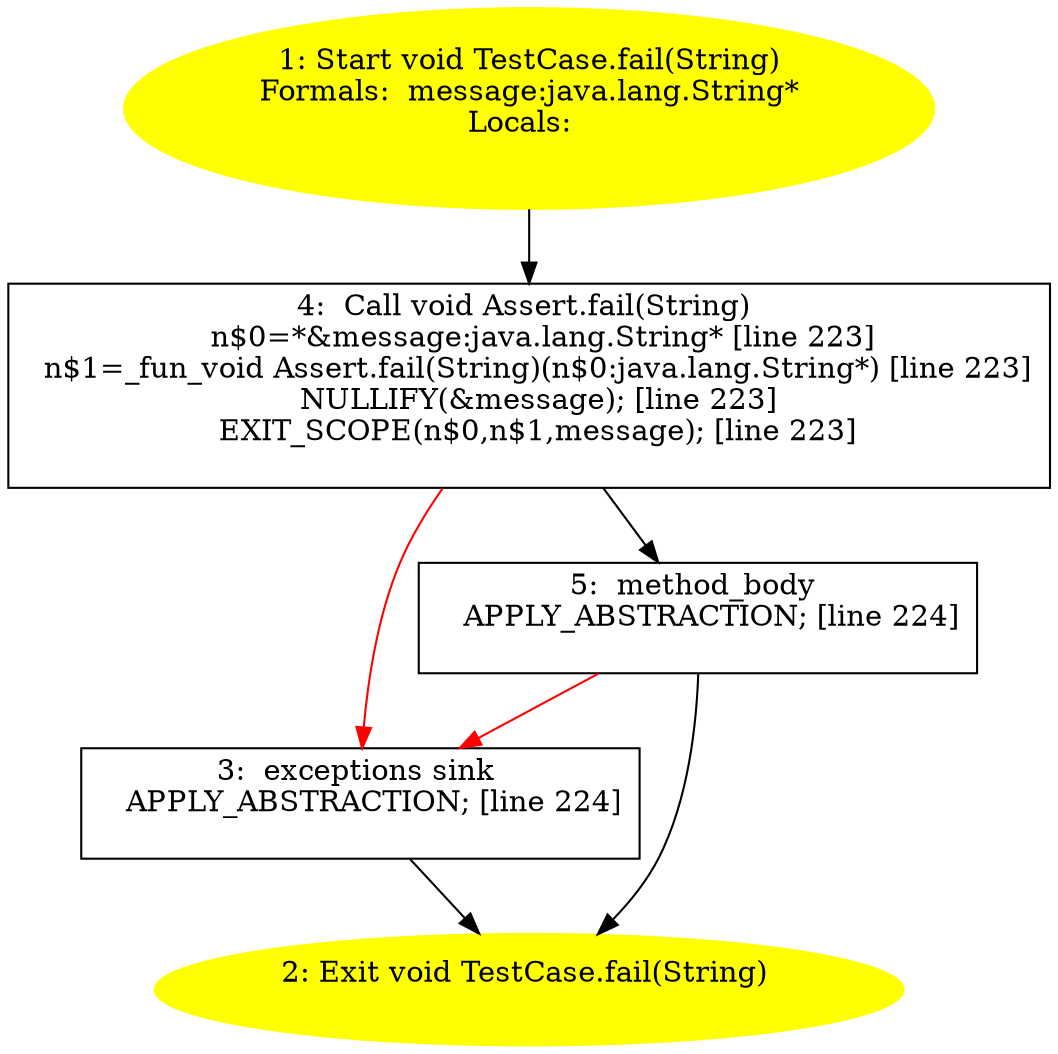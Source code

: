/* @generated */
digraph cfg {
"junit.framework.TestCase.fail(java.lang.String):void.1311adaed5f88c4ebb756404e66b47ba_1" [label="1: Start void TestCase.fail(String)\nFormals:  message:java.lang.String*\nLocals:  \n  " color=yellow style=filled]
	

	 "junit.framework.TestCase.fail(java.lang.String):void.1311adaed5f88c4ebb756404e66b47ba_1" -> "junit.framework.TestCase.fail(java.lang.String):void.1311adaed5f88c4ebb756404e66b47ba_4" ;
"junit.framework.TestCase.fail(java.lang.String):void.1311adaed5f88c4ebb756404e66b47ba_2" [label="2: Exit void TestCase.fail(String) \n  " color=yellow style=filled]
	

"junit.framework.TestCase.fail(java.lang.String):void.1311adaed5f88c4ebb756404e66b47ba_3" [label="3:  exceptions sink \n   APPLY_ABSTRACTION; [line 224]\n " shape="box"]
	

	 "junit.framework.TestCase.fail(java.lang.String):void.1311adaed5f88c4ebb756404e66b47ba_3" -> "junit.framework.TestCase.fail(java.lang.String):void.1311adaed5f88c4ebb756404e66b47ba_2" ;
"junit.framework.TestCase.fail(java.lang.String):void.1311adaed5f88c4ebb756404e66b47ba_4" [label="4:  Call void Assert.fail(String) \n   n$0=*&message:java.lang.String* [line 223]\n  n$1=_fun_void Assert.fail(String)(n$0:java.lang.String*) [line 223]\n  NULLIFY(&message); [line 223]\n  EXIT_SCOPE(n$0,n$1,message); [line 223]\n " shape="box"]
	

	 "junit.framework.TestCase.fail(java.lang.String):void.1311adaed5f88c4ebb756404e66b47ba_4" -> "junit.framework.TestCase.fail(java.lang.String):void.1311adaed5f88c4ebb756404e66b47ba_5" ;
	 "junit.framework.TestCase.fail(java.lang.String):void.1311adaed5f88c4ebb756404e66b47ba_4" -> "junit.framework.TestCase.fail(java.lang.String):void.1311adaed5f88c4ebb756404e66b47ba_3" [color="red" ];
"junit.framework.TestCase.fail(java.lang.String):void.1311adaed5f88c4ebb756404e66b47ba_5" [label="5:  method_body \n   APPLY_ABSTRACTION; [line 224]\n " shape="box"]
	

	 "junit.framework.TestCase.fail(java.lang.String):void.1311adaed5f88c4ebb756404e66b47ba_5" -> "junit.framework.TestCase.fail(java.lang.String):void.1311adaed5f88c4ebb756404e66b47ba_2" ;
	 "junit.framework.TestCase.fail(java.lang.String):void.1311adaed5f88c4ebb756404e66b47ba_5" -> "junit.framework.TestCase.fail(java.lang.String):void.1311adaed5f88c4ebb756404e66b47ba_3" [color="red" ];
}
